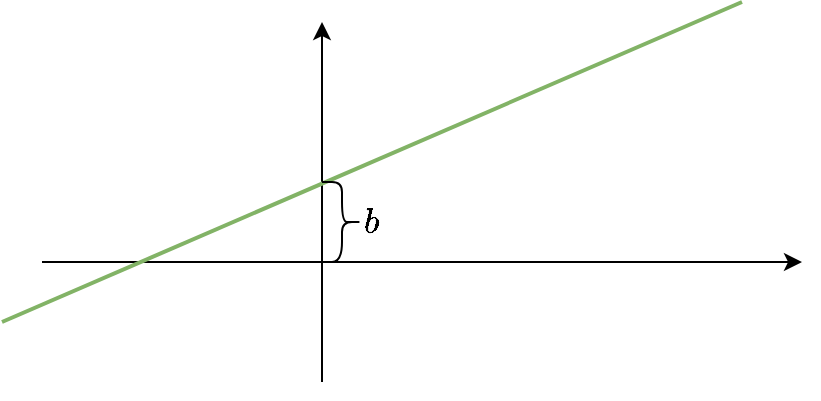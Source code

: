 <mxfile version="13.6.6" type="device"><diagram id="RUugn6GRR9RG3htHJ4do" name="Page-1"><mxGraphModel dx="1056" dy="559" grid="1" gridSize="10" guides="1" tooltips="1" connect="1" arrows="1" fold="1" page="1" pageScale="1" pageWidth="850" pageHeight="1100" math="1" shadow="0"><root><mxCell id="0"/><mxCell id="1" parent="0"/><mxCell id="V8J-LEWpM2v2GN4-QPZM-1" value="" style="endArrow=classic;html=1;" parent="1" edge="1"><mxGeometry width="50" height="50" relative="1" as="geometry"><mxPoint x="260" y="400" as="sourcePoint"/><mxPoint x="640" y="400" as="targetPoint"/></mxGeometry></mxCell><mxCell id="V8J-LEWpM2v2GN4-QPZM-2" value="" style="endArrow=classic;html=1;" parent="1" edge="1"><mxGeometry width="50" height="50" relative="1" as="geometry"><mxPoint x="400" y="460" as="sourcePoint"/><mxPoint x="400" y="280" as="targetPoint"/></mxGeometry></mxCell><mxCell id="V8J-LEWpM2v2GN4-QPZM-16" value="" style="endArrow=none;html=1;fillColor=#d5e8d4;strokeColor=#82b366;strokeWidth=2;" parent="1" edge="1"><mxGeometry width="50" height="50" relative="1" as="geometry"><mxPoint x="240" y="430" as="sourcePoint"/><mxPoint x="610" y="270" as="targetPoint"/></mxGeometry></mxCell><mxCell id="iyUzwlEq7vDxabKe3fOc-3" value="" style="shape=curlyBracket;whiteSpace=wrap;html=1;rounded=1;rotation=-180;" vertex="1" parent="1"><mxGeometry x="400" y="360" width="20" height="40" as="geometry"/></mxCell><mxCell id="iyUzwlEq7vDxabKe3fOc-5" value="&lt;font style=&quot;font-size: 15px&quot;&gt;\(b\)&lt;/font&gt;" style="text;html=1;strokeColor=none;fillColor=none;align=center;verticalAlign=middle;whiteSpace=wrap;rounded=0;" vertex="1" parent="1"><mxGeometry x="415" y="370" width="20" height="20" as="geometry"/></mxCell></root></mxGraphModel></diagram></mxfile>